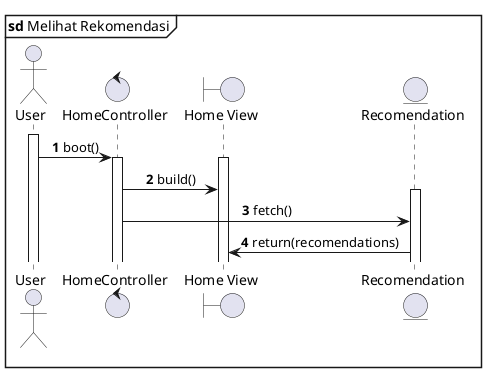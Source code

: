 @startuml Lihat Rekomendasi
mainframe **sd** Melihat Rekomendasi
actor "User" as User
control HomeController 
boundary "Home View" as HomeView
entity Recomendation as RecomendationModel

autonumber
' autoactivate on
skinparam SequenceMessageAlignment center
activate User
User->HomeController : boot()
activate HomeController
activate HomeView
HomeController->HomeView: build()
activate RecomendationModel
HomeController->RecomendationModel : fetch()
RecomendationModel->HomeView : return(recomendations)

@enduml